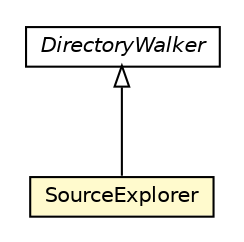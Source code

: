 #!/usr/local/bin/dot
#
# Class diagram 
# Generated by UMLGraph version R5_6-24-gf6e263 (http://www.umlgraph.org/)
#

digraph G {
	edge [fontname="Helvetica",fontsize=10,labelfontname="Helvetica",labelfontsize=10];
	node [fontname="Helvetica",fontsize=10,shape=plaintext];
	nodesep=0.25;
	ranksep=0.5;
	// org.universAAL.support.directives.util.SourceExplorer
	c4686 [label=<<table title="org.universAAL.support.directives.util.SourceExplorer" border="0" cellborder="1" cellspacing="0" cellpadding="2" port="p" bgcolor="lemonChiffon" href="./SourceExplorer.html">
		<tr><td><table border="0" cellspacing="0" cellpadding="1">
<tr><td align="center" balign="center"> SourceExplorer </td></tr>
		</table></td></tr>
		</table>>, URL="./SourceExplorer.html", fontname="Helvetica", fontcolor="black", fontsize=10.0];
	//org.universAAL.support.directives.util.SourceExplorer extends org.apache.commons.io.DirectoryWalker
	c4719:p -> c4686:p [dir=back,arrowtail=empty];
	// org.apache.commons.io.DirectoryWalker
	c4719 [label=<<table title="org.apache.commons.io.DirectoryWalker" border="0" cellborder="1" cellspacing="0" cellpadding="2" port="p" href="http://java.sun.com/j2se/1.4.2/docs/api/org/apache/commons/io/DirectoryWalker.html">
		<tr><td><table border="0" cellspacing="0" cellpadding="1">
<tr><td align="center" balign="center"><font face="Helvetica-Oblique"> DirectoryWalker </font></td></tr>
		</table></td></tr>
		</table>>, URL="http://java.sun.com/j2se/1.4.2/docs/api/org/apache/commons/io/DirectoryWalker.html", fontname="Helvetica", fontcolor="black", fontsize=10.0];
}


